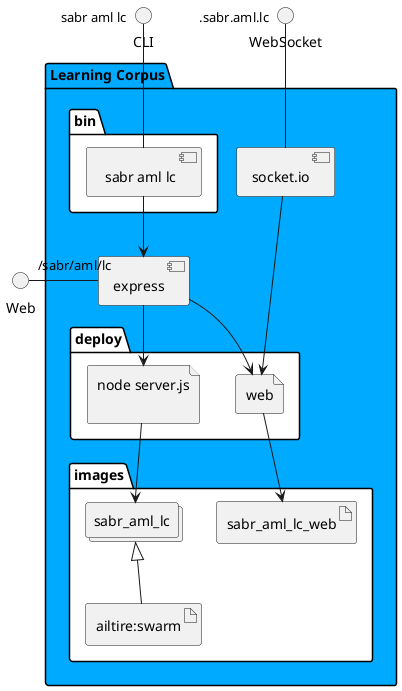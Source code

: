 @startuml
  interface CLI
  interface Web
  interface WebSocket
package "Learning Corpus" #00aaff {
  component express as REST
  component socket.io as socket
  folder bin #ffffff {
    component " sabr aml lc" as binName
  }
  binName --> REST

  folder deploy #ffffff {
      file "node server.js\n" as sabr_aml_lc_container
      REST --> sabr_aml_lc_container

  
    file "web" as web_container
    REST --> web_container
    socket ---> web_container
  
  }
  folder images #ffffff {
    collections "sabr_aml_lc" as sabr_aml_lcimage
    artifact "ailtire:swarm" as ailtireswarm
    sabr_aml_lcimage <|-- ailtireswarm
    sabr_aml_lc_container --> sabr_aml_lcimage

  
      artifact "sabr_aml_lc_web" as sabr_aml_lc_web
      web_container --> sabr_aml_lc_web
    
  }
}
CLI " sabr aml lc" -- binName
Web "/sabr/aml/lc" - REST
WebSocket ".sabr.aml.lc" -- socket

@enduml
